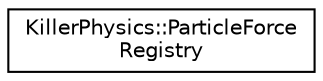 digraph "Graphical Class Hierarchy"
{
  edge [fontname="Helvetica",fontsize="10",labelfontname="Helvetica",labelfontsize="10"];
  node [fontname="Helvetica",fontsize="10",shape=record];
  rankdir="LR";
  Node0 [label="KillerPhysics::ParticleForce\lRegistry",height=0.2,width=0.4,color="black", fillcolor="white", style="filled",URL="$class_killer_physics_1_1_particle_force_registry.html"];
}
